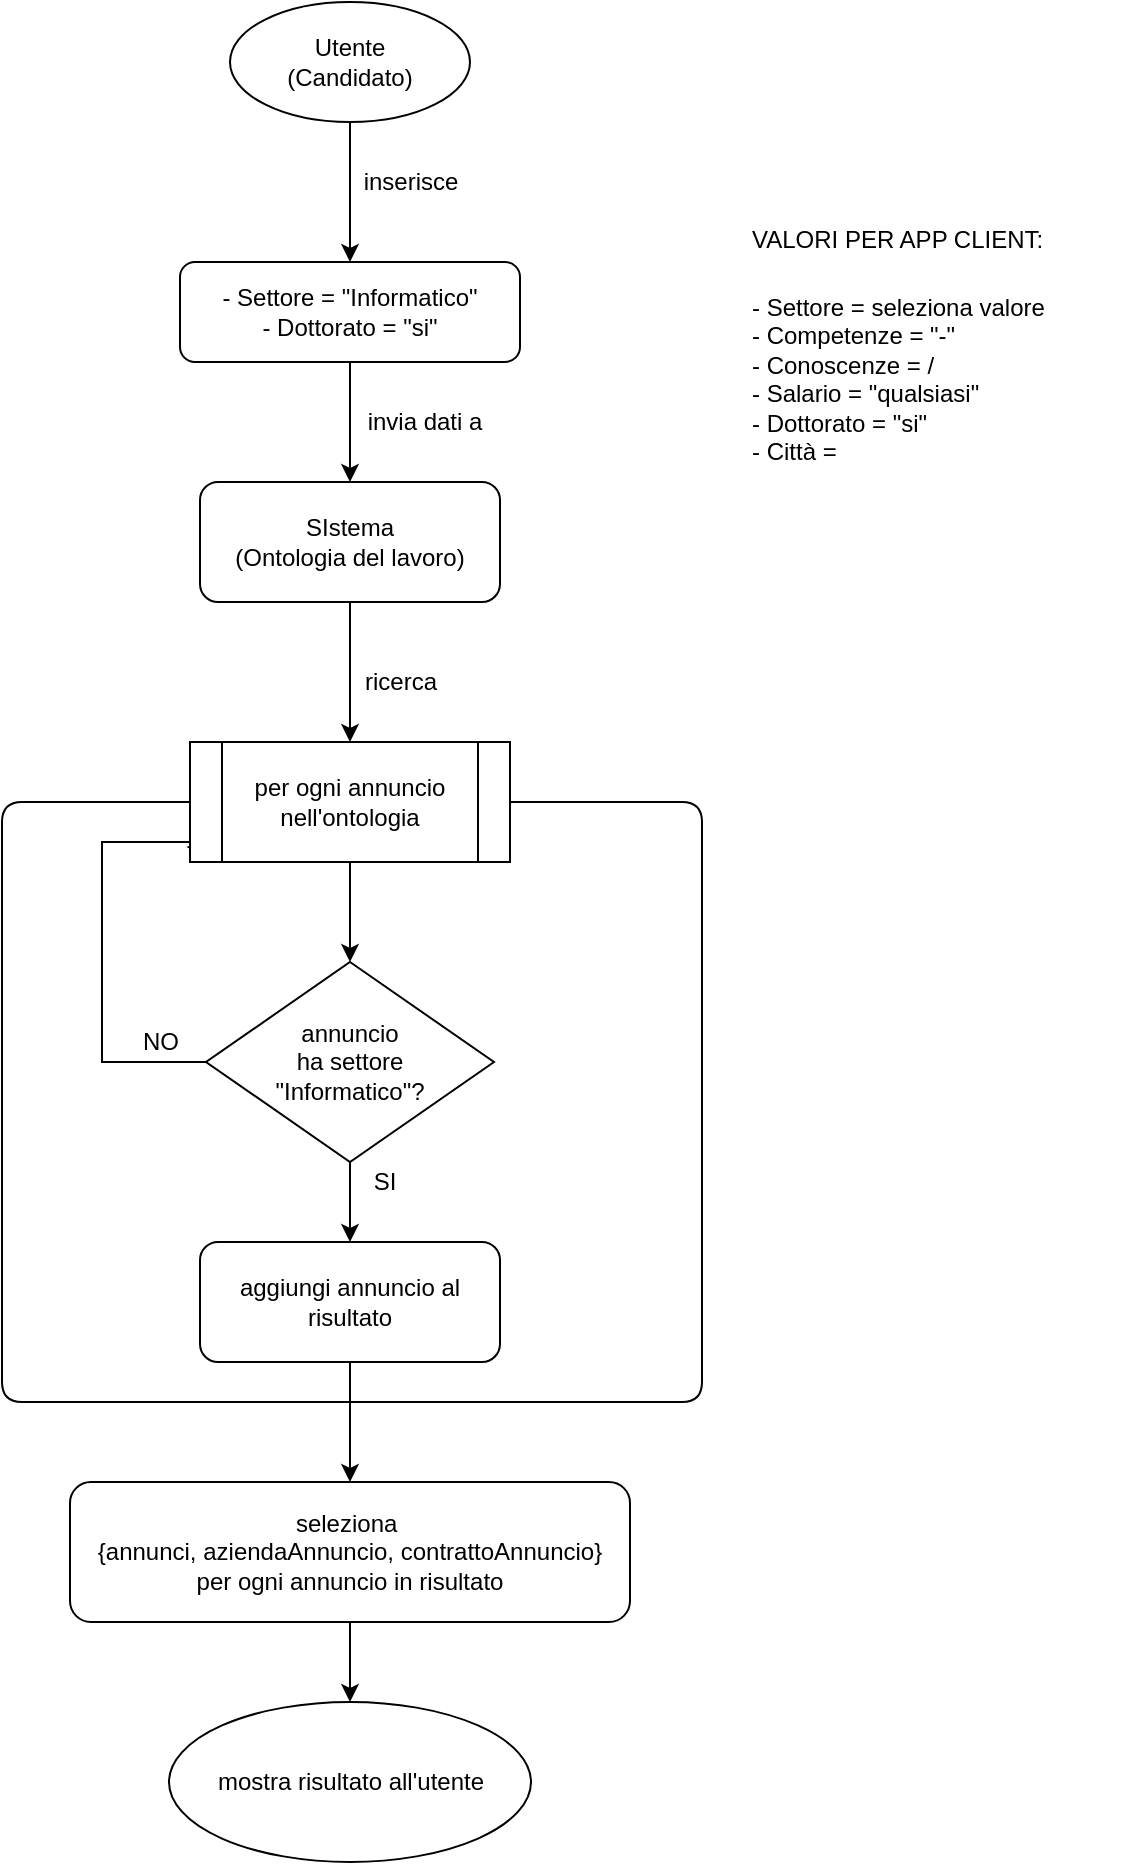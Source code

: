 <mxfile version="14.3.0" type="device"><diagram id="ayHtmYgfoHVvkvzsXFXl" name="Page-1"><mxGraphModel dx="1038" dy="580" grid="1" gridSize="10" guides="1" tooltips="1" connect="1" arrows="1" fold="1" page="0" pageScale="1" pageWidth="827" pageHeight="1169" math="0" shadow="0"><root><mxCell id="0"/><mxCell id="1" parent="0"/><mxCell id="3jaV1H3lAXQtu0JZNAEJ-7" style="edgeStyle=orthogonalEdgeStyle;rounded=0;orthogonalLoop=1;jettySize=auto;html=1;" parent="1" source="3jaV1H3lAXQtu0JZNAEJ-1" target="3jaV1H3lAXQtu0JZNAEJ-5" edge="1"><mxGeometry relative="1" as="geometry"/></mxCell><mxCell id="3jaV1H3lAXQtu0JZNAEJ-1" value="Utente&lt;br&gt;(Candidato)" style="ellipse;whiteSpace=wrap;html=1;" parent="1" vertex="1"><mxGeometry x="354" y="40" width="120" height="60" as="geometry"/></mxCell><mxCell id="3jaV1H3lAXQtu0JZNAEJ-4" value="inserisce" style="text;html=1;align=center;verticalAlign=middle;resizable=0;points=[];autosize=1;" parent="1" vertex="1"><mxGeometry x="414" y="120" width="60" height="20" as="geometry"/></mxCell><mxCell id="3jaV1H3lAXQtu0JZNAEJ-13" style="edgeStyle=orthogonalEdgeStyle;rounded=0;orthogonalLoop=1;jettySize=auto;html=1;" parent="1" source="3jaV1H3lAXQtu0JZNAEJ-5" target="3jaV1H3lAXQtu0JZNAEJ-12" edge="1"><mxGeometry relative="1" as="geometry"/></mxCell><mxCell id="3jaV1H3lAXQtu0JZNAEJ-5" value="- Settore = &quot;Informatico&quot;&lt;br&gt;- Dottorato = &quot;si&quot;" style="rounded=1;whiteSpace=wrap;html=1;" parent="1" vertex="1"><mxGeometry x="329" y="170" width="170" height="50" as="geometry"/></mxCell><mxCell id="3jaV1H3lAXQtu0JZNAEJ-24" style="edgeStyle=orthogonalEdgeStyle;rounded=0;orthogonalLoop=1;jettySize=auto;html=1;entryX=-0.011;entryY=0.876;entryDx=0;entryDy=0;entryPerimeter=0;" parent="1" source="3jaV1H3lAXQtu0JZNAEJ-9" target="3jaV1H3lAXQtu0JZNAEJ-17" edge="1"><mxGeometry relative="1" as="geometry"><Array as="points"><mxPoint x="290" y="570"/><mxPoint x="290" y="460"/><mxPoint x="334" y="460"/><mxPoint x="334" y="463"/></Array></mxGeometry></mxCell><mxCell id="3jaV1H3lAXQtu0JZNAEJ-31" style="edgeStyle=orthogonalEdgeStyle;rounded=0;orthogonalLoop=1;jettySize=auto;html=1;entryX=0.5;entryY=0;entryDx=0;entryDy=0;" parent="1" source="3jaV1H3lAXQtu0JZNAEJ-9" edge="1"><mxGeometry relative="1" as="geometry"><mxPoint x="414" y="660" as="targetPoint"/></mxGeometry></mxCell><mxCell id="3jaV1H3lAXQtu0JZNAEJ-9" value="annuncio&lt;br&gt;ha settore&lt;br&gt;&quot;Informatico&quot;?" style="rhombus;whiteSpace=wrap;html=1;" parent="1" vertex="1"><mxGeometry x="342" y="520" width="144" height="100" as="geometry"/></mxCell><mxCell id="3jaV1H3lAXQtu0JZNAEJ-11" value="invia dati a" style="text;html=1;align=center;verticalAlign=middle;resizable=0;points=[];autosize=1;" parent="1" vertex="1"><mxGeometry x="416" y="240" width="70" height="20" as="geometry"/></mxCell><mxCell id="3jaV1H3lAXQtu0JZNAEJ-18" style="edgeStyle=orthogonalEdgeStyle;rounded=0;orthogonalLoop=1;jettySize=auto;html=1;entryX=0.5;entryY=0;entryDx=0;entryDy=0;" parent="1" source="3jaV1H3lAXQtu0JZNAEJ-12" target="3jaV1H3lAXQtu0JZNAEJ-17" edge="1"><mxGeometry relative="1" as="geometry"/></mxCell><mxCell id="3jaV1H3lAXQtu0JZNAEJ-12" value="SIstema&lt;br&gt;(Ontologia del lavoro)" style="rounded=1;whiteSpace=wrap;html=1;" parent="1" vertex="1"><mxGeometry x="339" y="280" width="150" height="60" as="geometry"/></mxCell><mxCell id="3jaV1H3lAXQtu0JZNAEJ-15" value="ricerca" style="text;html=1;align=center;verticalAlign=middle;resizable=0;points=[];autosize=1;" parent="1" vertex="1"><mxGeometry x="414" y="370" width="50" height="20" as="geometry"/></mxCell><mxCell id="3jaV1H3lAXQtu0JZNAEJ-19" style="edgeStyle=orthogonalEdgeStyle;rounded=0;orthogonalLoop=1;jettySize=auto;html=1;" parent="1" source="3jaV1H3lAXQtu0JZNAEJ-17" target="3jaV1H3lAXQtu0JZNAEJ-9" edge="1"><mxGeometry relative="1" as="geometry"/></mxCell><mxCell id="3jaV1H3lAXQtu0JZNAEJ-17" value="per ogni annuncio nell'ontologia" style="shape=process;whiteSpace=wrap;html=1;backgroundOutline=1;" parent="1" vertex="1"><mxGeometry x="334" y="410" width="160" height="60" as="geometry"/></mxCell><mxCell id="3jaV1H3lAXQtu0JZNAEJ-25" value="NO" style="text;html=1;align=center;verticalAlign=middle;resizable=0;points=[];autosize=1;" parent="1" vertex="1"><mxGeometry x="304" y="550" width="30" height="20" as="geometry"/></mxCell><mxCell id="3jaV1H3lAXQtu0JZNAEJ-27" value="SI" style="text;html=1;align=center;verticalAlign=middle;resizable=0;points=[];autosize=1;" parent="1" vertex="1"><mxGeometry x="416" y="620" width="30" height="20" as="geometry"/></mxCell><mxCell id="3jaV1H3lAXQtu0JZNAEJ-37" style="edgeStyle=orthogonalEdgeStyle;rounded=0;orthogonalLoop=1;jettySize=auto;html=1;entryX=0.5;entryY=0;entryDx=0;entryDy=0;" parent="1" edge="1"><mxGeometry relative="1" as="geometry"><mxPoint x="414" y="760" as="sourcePoint"/></mxGeometry></mxCell><mxCell id="U_LWP1ITrudUUQ7Jl30l-4" style="edgeStyle=orthogonalEdgeStyle;rounded=0;orthogonalLoop=1;jettySize=auto;html=1;entryX=0.5;entryY=0;entryDx=0;entryDy=0;" parent="1" source="3jaV1H3lAXQtu0JZNAEJ-46" target="U_LWP1ITrudUUQ7Jl30l-3" edge="1"><mxGeometry relative="1" as="geometry"/></mxCell><mxCell id="3jaV1H3lAXQtu0JZNAEJ-46" value="aggiungi annuncio al risultato" style="rounded=1;whiteSpace=wrap;html=1;" parent="1" vertex="1"><mxGeometry x="339" y="660" width="150" height="60" as="geometry"/></mxCell><mxCell id="3jaV1H3lAXQtu0JZNAEJ-49" value="mostra risultato all'utente&lt;span&gt;&lt;br&gt;&lt;/span&gt;" style="ellipse;whiteSpace=wrap;html=1;" parent="1" vertex="1"><mxGeometry x="323.5" y="890" width="181" height="80" as="geometry"/></mxCell><mxCell id="3jaV1H3lAXQtu0JZNAEJ-51" value="" style="endArrow=none;html=1;entryX=1;entryY=0.5;entryDx=0;entryDy=0;" parent="1" target="3jaV1H3lAXQtu0JZNAEJ-17" edge="1"><mxGeometry width="50" height="50" relative="1" as="geometry"><mxPoint x="414" y="740" as="sourcePoint"/><mxPoint x="440" y="800" as="targetPoint"/><Array as="points"><mxPoint x="530" y="740"/><mxPoint x="590" y="740"/><mxPoint x="590" y="440"/></Array></mxGeometry></mxCell><mxCell id="3jaV1H3lAXQtu0JZNAEJ-52" value="" style="endArrow=none;html=1;entryX=0;entryY=0.5;entryDx=0;entryDy=0;" parent="1" target="3jaV1H3lAXQtu0JZNAEJ-17" edge="1"><mxGeometry width="50" height="50" relative="1" as="geometry"><mxPoint x="414" y="740" as="sourcePoint"/><mxPoint x="570" y="580" as="targetPoint"/><Array as="points"><mxPoint x="240" y="740"/><mxPoint x="240" y="440"/></Array></mxGeometry></mxCell><mxCell id="ubspjtcnxkgH3R33lidP-1" value="&lt;h1&gt;&lt;span style=&quot;font-size: 12px ; font-weight: 400&quot;&gt;VALORI PER APP CLIENT:&lt;/span&gt;&lt;br&gt;&lt;/h1&gt;&lt;div&gt;- Settore = seleziona valore&lt;/div&gt;&lt;div&gt;- Competenze = &quot;-&quot;&lt;/div&gt;&lt;div&gt;- Conoscenze = /&lt;/div&gt;&lt;div&gt;- Salario = &quot;qualsiasi&quot;&lt;/div&gt;&lt;div&gt;- Dottorato = &quot;si&quot;&lt;/div&gt;&lt;div&gt;- Città =&amp;nbsp;&lt;/div&gt;" style="text;html=1;strokeColor=none;fillColor=none;spacing=5;spacingTop=-20;whiteSpace=wrap;overflow=hidden;rounded=0;" parent="1" vertex="1"><mxGeometry x="610" y="135" width="190" height="165" as="geometry"/></mxCell><mxCell id="U_LWP1ITrudUUQ7Jl30l-5" style="edgeStyle=orthogonalEdgeStyle;rounded=0;orthogonalLoop=1;jettySize=auto;html=1;entryX=0.5;entryY=0;entryDx=0;entryDy=0;" parent="1" source="U_LWP1ITrudUUQ7Jl30l-3" target="3jaV1H3lAXQtu0JZNAEJ-49" edge="1"><mxGeometry relative="1" as="geometry"/></mxCell><mxCell id="U_LWP1ITrudUUQ7Jl30l-3" value="&lt;span&gt;seleziona&amp;nbsp;&lt;/span&gt;&lt;br&gt;&lt;span&gt;{annunci,&amp;nbsp;aziendaAnnuncio,&amp;nbsp;contrattoAnnuncio}&lt;/span&gt;&lt;br&gt;&lt;span&gt;per ogni annuncio in risultato&lt;/span&gt;" style="rounded=1;whiteSpace=wrap;html=1;" parent="1" vertex="1"><mxGeometry x="274" y="780" width="280" height="70" as="geometry"/></mxCell></root></mxGraphModel></diagram></mxfile>